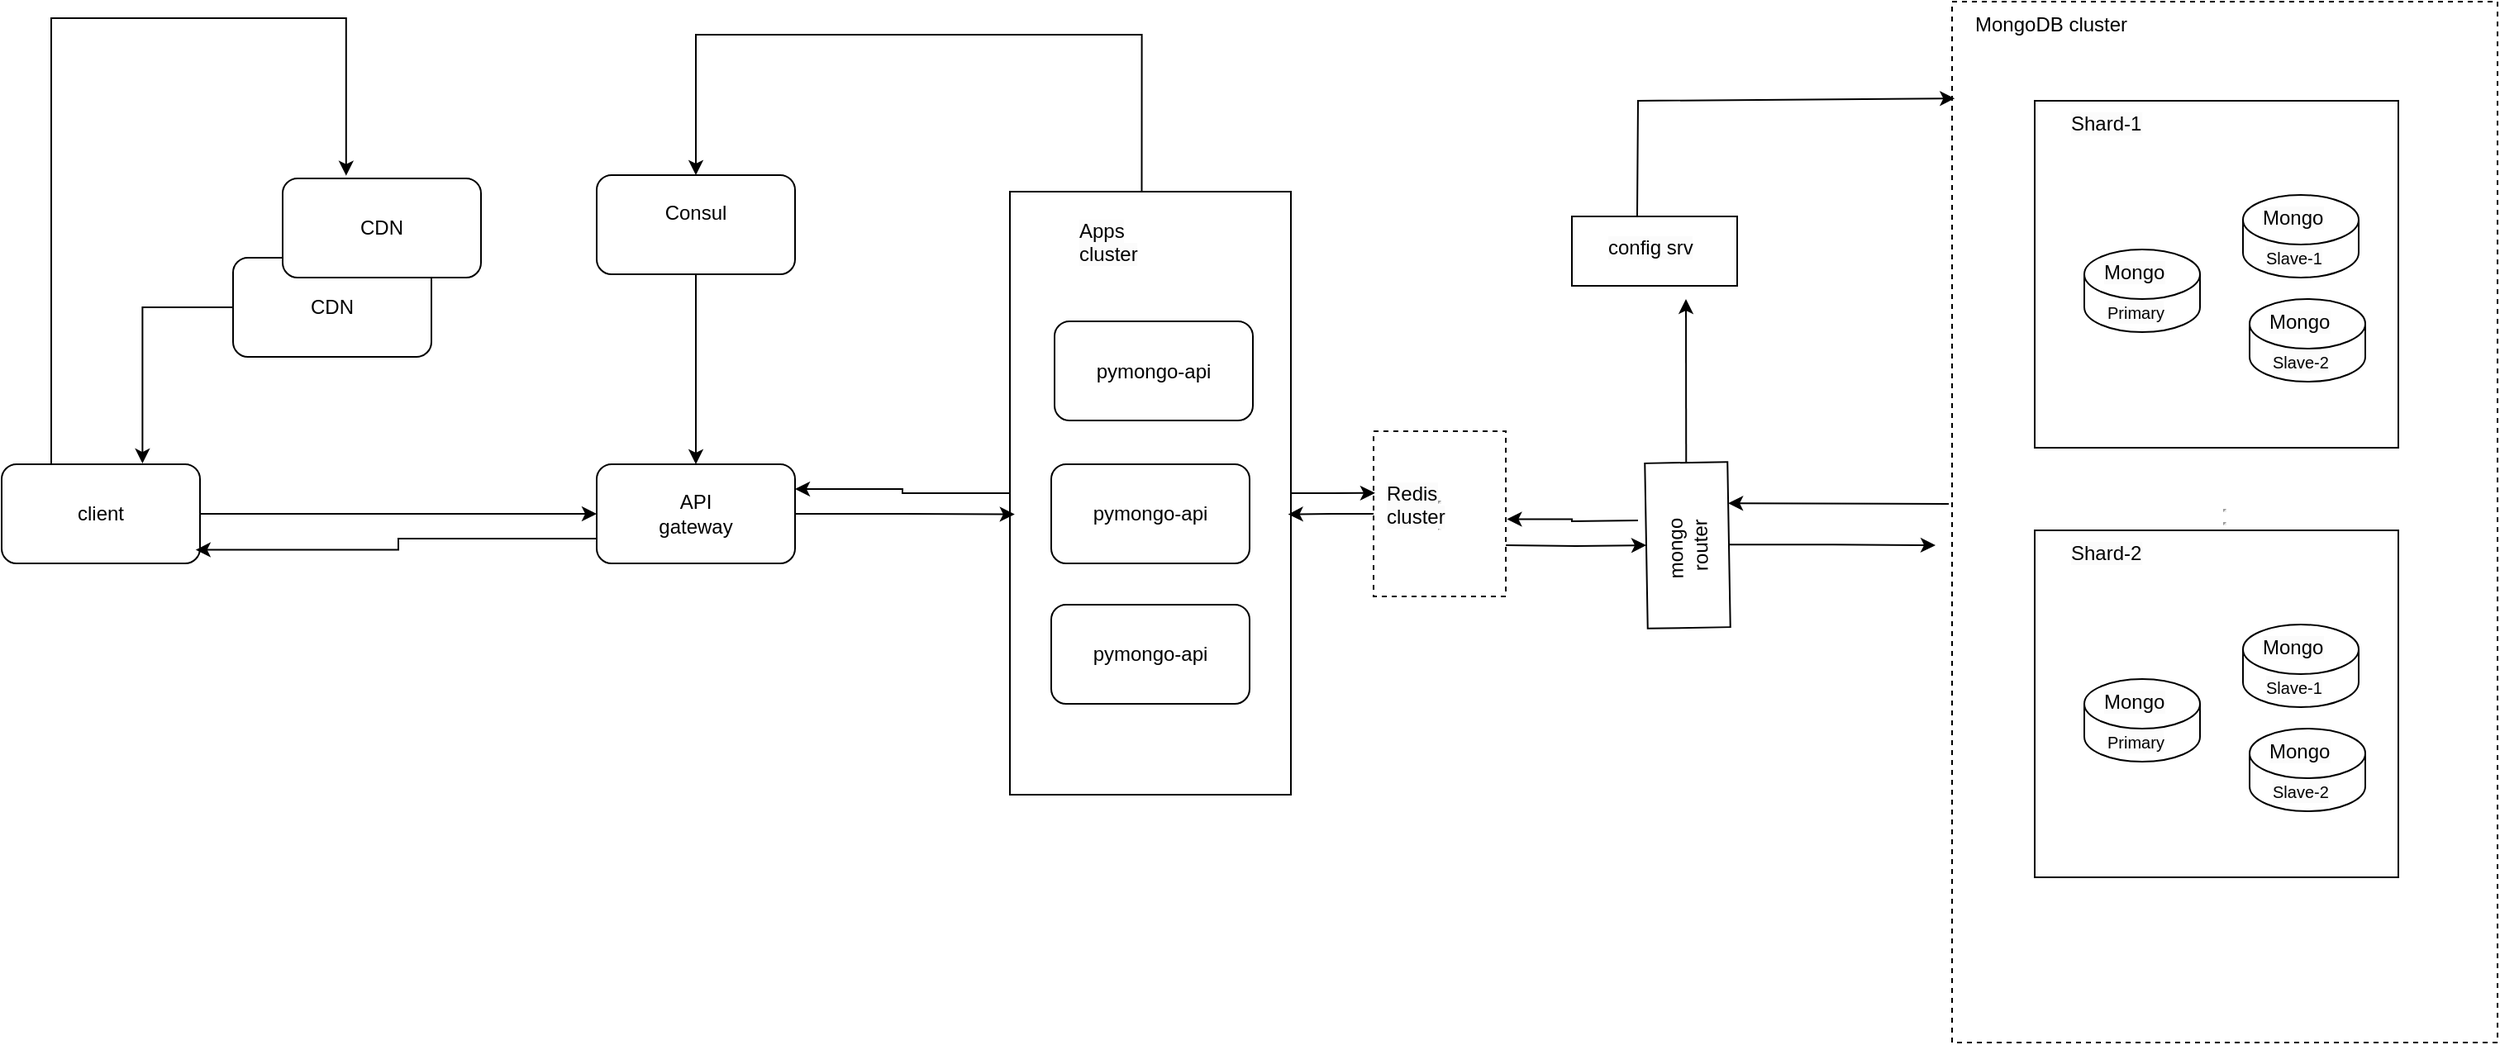 <mxfile version="24.7.17">
  <diagram name="Page-1" id="-H_mtQnk-PTXWXPvYvuk">
    <mxGraphModel dx="2318" dy="674" grid="1" gridSize="10" guides="1" tooltips="1" connect="1" arrows="1" fold="1" page="1" pageScale="1" pageWidth="1169" pageHeight="827" math="0" shadow="0">
      <root>
        <mxCell id="0" />
        <mxCell id="1" parent="0" />
        <mxCell id="K4MH_9X3WQAVXKmxXlGv-11" style="edgeStyle=orthogonalEdgeStyle;rounded=0;orthogonalLoop=1;jettySize=auto;html=1;entryX=1;entryY=0.25;entryDx=0;entryDy=0;" edge="1" parent="1" source="K4MH_9X3WQAVXKmxXlGv-2" target="K4MH_9X3WQAVXKmxXlGv-8">
          <mxGeometry relative="1" as="geometry" />
        </mxCell>
        <mxCell id="K4MH_9X3WQAVXKmxXlGv-2" value="" style="rounded=0;whiteSpace=wrap;html=1;" vertex="1" parent="1">
          <mxGeometry x="260" y="305" width="170" height="365" as="geometry" />
        </mxCell>
        <mxCell id="6hZJDgeNuYgbE0FGKjoH-42" value="&lt;p style=&quot;line-height: 100%;&quot;&gt;&lt;/p&gt;&lt;hr&gt;&lt;hr&gt;&lt;hr&gt;&lt;p&gt;&lt;/p&gt;" style="rounded=0;whiteSpace=wrap;html=1;dashed=1;" parent="1" vertex="1">
          <mxGeometry x="480" y="450" width="80" height="100" as="geometry" />
        </mxCell>
        <mxCell id="6hZJDgeNuYgbE0FGKjoH-29" value="&lt;p style=&quot;line-height: 100%;&quot;&gt;&lt;/p&gt;&lt;hr&gt;&lt;hr&gt;&lt;hr&gt;&lt;p&gt;&lt;/p&gt;" style="rounded=0;whiteSpace=wrap;html=1;dashed=1;" parent="1" vertex="1">
          <mxGeometry x="830" y="190" width="330" height="630" as="geometry" />
        </mxCell>
        <mxCell id="6hZJDgeNuYgbE0FGKjoH-1" value="" style="rounded=0;whiteSpace=wrap;html=1;" parent="1" vertex="1">
          <mxGeometry x="880" y="250" width="220" height="210" as="geometry" />
        </mxCell>
        <mxCell id="PJOXyjg3iWPA3-rZ3mkH-4" style="edgeStyle=orthogonalEdgeStyle;rounded=0;orthogonalLoop=1;jettySize=auto;html=1;" parent="1" target="PJOXyjg3iWPA3-rZ3mkH-3" edge="1">
          <mxGeometry relative="1" as="geometry">
            <mxPoint x="560" y="519" as="sourcePoint" />
          </mxGeometry>
        </mxCell>
        <mxCell id="zA23MoTUsTF4_91t8viU-3" value="pymongo-api" style="rounded=1;whiteSpace=wrap;html=1;" parent="1" vertex="1">
          <mxGeometry x="287" y="383.5" width="120" height="60" as="geometry" />
        </mxCell>
        <mxCell id="PJOXyjg3iWPA3-rZ3mkH-3" value="mongo&amp;nbsp;&lt;div&gt;router&lt;/div&gt;" style="rounded=0;whiteSpace=wrap;html=1;rotation=-91;" parent="1" vertex="1">
          <mxGeometry x="620" y="494" width="100" height="50" as="geometry" />
        </mxCell>
        <mxCell id="6hZJDgeNuYgbE0FGKjoH-2" value="" style="shape=cylinder3;whiteSpace=wrap;html=1;boundedLbl=1;backgroundOutline=1;size=15;" parent="1" vertex="1">
          <mxGeometry x="910" y="340" width="70" height="50" as="geometry" />
        </mxCell>
        <mxCell id="6hZJDgeNuYgbE0FGKjoH-3" value="&lt;span style=&quot;color: rgb(0, 0, 0); font-family: Helvetica; font-size: 12px; font-style: normal; font-variant-ligatures: normal; font-variant-caps: normal; font-weight: 400; letter-spacing: normal; orphans: 2; text-align: center; text-indent: 0px; text-transform: none; widows: 2; word-spacing: 0px; -webkit-text-stroke-width: 0px; white-space: normal; background-color: rgb(251, 251, 251); text-decoration-thickness: initial; text-decoration-style: initial; text-decoration-color: initial; display: inline !important; float: none;&quot;&gt;Mongo&lt;/span&gt;" style="text;whiteSpace=wrap;html=1;" parent="1" vertex="1">
          <mxGeometry x="920" y="340" width="50" height="20" as="geometry" />
        </mxCell>
        <mxCell id="6hZJDgeNuYgbE0FGKjoH-4" value="&lt;span style=&quot;color: rgb(0, 0, 0); font-family: Helvetica; font-style: normal; font-variant-ligatures: normal; font-variant-caps: normal; font-weight: 400; letter-spacing: normal; orphans: 2; text-align: center; text-indent: 0px; text-transform: none; widows: 2; word-spacing: 0px; -webkit-text-stroke-width: 0px; white-space: normal; background-color: rgb(251, 251, 251); text-decoration-thickness: initial; text-decoration-style: initial; text-decoration-color: initial; float: none; display: inline !important;&quot;&gt;&lt;font style=&quot;font-size: 10px;&quot;&gt;Primary&lt;/font&gt;&lt;/span&gt;" style="text;whiteSpace=wrap;html=1;verticalAlign=middle;" parent="1" vertex="1">
          <mxGeometry x="922" y="368" width="50" height="20" as="geometry" />
        </mxCell>
        <mxCell id="6hZJDgeNuYgbE0FGKjoH-5" value="&lt;span style=&quot;color: rgb(0, 0, 0); font-family: Helvetica; font-size: 12px; font-style: normal; font-variant-ligatures: normal; font-variant-caps: normal; font-weight: 400; letter-spacing: normal; orphans: 2; text-align: center; text-indent: 0px; text-transform: none; widows: 2; word-spacing: 0px; -webkit-text-stroke-width: 0px; white-space: normal; background-color: rgb(251, 251, 251); text-decoration-thickness: initial; text-decoration-style: initial; text-decoration-color: initial; display: inline !important; float: none;&quot;&gt;Shard-1&lt;/span&gt;" style="text;whiteSpace=wrap;html=1;" parent="1" vertex="1">
          <mxGeometry x="900" y="250" width="50" height="20" as="geometry" />
        </mxCell>
        <mxCell id="6hZJDgeNuYgbE0FGKjoH-9" value="" style="shape=cylinder3;whiteSpace=wrap;html=1;boundedLbl=1;backgroundOutline=1;size=15;" parent="1" vertex="1">
          <mxGeometry x="1006" y="307" width="70" height="50" as="geometry" />
        </mxCell>
        <mxCell id="6hZJDgeNuYgbE0FGKjoH-10" value="&lt;span style=&quot;color: rgb(0, 0, 0); font-family: Helvetica; font-size: 12px; font-style: normal; font-variant-ligatures: normal; font-variant-caps: normal; font-weight: 400; letter-spacing: normal; orphans: 2; text-align: center; text-indent: 0px; text-transform: none; widows: 2; word-spacing: 0px; -webkit-text-stroke-width: 0px; white-space: normal; background-color: rgb(251, 251, 251); text-decoration-thickness: initial; text-decoration-style: initial; text-decoration-color: initial; display: inline !important; float: none;&quot;&gt;Mongo&lt;/span&gt;" style="text;whiteSpace=wrap;html=1;" parent="1" vertex="1">
          <mxGeometry x="1016" y="307" width="50" height="20" as="geometry" />
        </mxCell>
        <mxCell id="6hZJDgeNuYgbE0FGKjoH-11" value="&lt;span style=&quot;color: rgb(0, 0, 0); font-family: Helvetica; font-style: normal; font-variant-ligatures: normal; font-variant-caps: normal; font-weight: 400; letter-spacing: normal; orphans: 2; text-align: center; text-indent: 0px; text-transform: none; widows: 2; word-spacing: 0px; -webkit-text-stroke-width: 0px; white-space: normal; background-color: rgb(251, 251, 251); text-decoration-thickness: initial; text-decoration-style: initial; text-decoration-color: initial; float: none; display: inline !important;&quot;&gt;&lt;font style=&quot;font-size: 10px;&quot;&gt;Slave-1&lt;/font&gt;&lt;/span&gt;" style="text;whiteSpace=wrap;html=1;verticalAlign=middle;" parent="1" vertex="1">
          <mxGeometry x="1018" y="335" width="50" height="20" as="geometry" />
        </mxCell>
        <mxCell id="6hZJDgeNuYgbE0FGKjoH-12" value="" style="shape=cylinder3;whiteSpace=wrap;html=1;boundedLbl=1;backgroundOutline=1;size=15;" parent="1" vertex="1">
          <mxGeometry x="1010" y="370" width="70" height="50" as="geometry" />
        </mxCell>
        <mxCell id="6hZJDgeNuYgbE0FGKjoH-13" value="&lt;span style=&quot;color: rgb(0, 0, 0); font-family: Helvetica; font-size: 12px; font-style: normal; font-variant-ligatures: normal; font-variant-caps: normal; font-weight: 400; letter-spacing: normal; orphans: 2; text-align: center; text-indent: 0px; text-transform: none; widows: 2; word-spacing: 0px; -webkit-text-stroke-width: 0px; white-space: normal; background-color: rgb(251, 251, 251); text-decoration-thickness: initial; text-decoration-style: initial; text-decoration-color: initial; display: inline !important; float: none;&quot;&gt;Mongo&lt;/span&gt;" style="text;whiteSpace=wrap;html=1;" parent="1" vertex="1">
          <mxGeometry x="1020" y="370" width="50" height="20" as="geometry" />
        </mxCell>
        <mxCell id="6hZJDgeNuYgbE0FGKjoH-14" value="&lt;span style=&quot;color: rgb(0, 0, 0); font-family: Helvetica; font-style: normal; font-variant-ligatures: normal; font-variant-caps: normal; font-weight: 400; letter-spacing: normal; orphans: 2; text-align: center; text-indent: 0px; text-transform: none; widows: 2; word-spacing: 0px; -webkit-text-stroke-width: 0px; white-space: normal; background-color: rgb(251, 251, 251); text-decoration-thickness: initial; text-decoration-style: initial; text-decoration-color: initial; float: none; display: inline !important;&quot;&gt;&lt;font style=&quot;font-size: 10px;&quot;&gt;Slave-2&lt;/font&gt;&lt;/span&gt;" style="text;whiteSpace=wrap;html=1;verticalAlign=middle;" parent="1" vertex="1">
          <mxGeometry x="1022" y="398" width="50" height="20" as="geometry" />
        </mxCell>
        <mxCell id="6hZJDgeNuYgbE0FGKjoH-15" value="" style="rounded=0;whiteSpace=wrap;html=1;" parent="1" vertex="1">
          <mxGeometry x="880" y="510" width="220" height="210" as="geometry" />
        </mxCell>
        <mxCell id="6hZJDgeNuYgbE0FGKjoH-16" value="" style="shape=cylinder3;whiteSpace=wrap;html=1;boundedLbl=1;backgroundOutline=1;size=15;" parent="1" vertex="1">
          <mxGeometry x="910" y="600" width="70" height="50" as="geometry" />
        </mxCell>
        <mxCell id="6hZJDgeNuYgbE0FGKjoH-17" value="&lt;span style=&quot;color: rgb(0, 0, 0); font-family: Helvetica; font-size: 12px; font-style: normal; font-variant-ligatures: normal; font-variant-caps: normal; font-weight: 400; letter-spacing: normal; orphans: 2; text-align: center; text-indent: 0px; text-transform: none; widows: 2; word-spacing: 0px; -webkit-text-stroke-width: 0px; white-space: normal; background-color: rgb(251, 251, 251); text-decoration-thickness: initial; text-decoration-style: initial; text-decoration-color: initial; display: inline !important; float: none;&quot;&gt;Mongo&lt;/span&gt;" style="text;whiteSpace=wrap;html=1;" parent="1" vertex="1">
          <mxGeometry x="920" y="600" width="50" height="20" as="geometry" />
        </mxCell>
        <mxCell id="6hZJDgeNuYgbE0FGKjoH-18" value="&lt;span style=&quot;color: rgb(0, 0, 0); font-family: Helvetica; font-style: normal; font-variant-ligatures: normal; font-variant-caps: normal; font-weight: 400; letter-spacing: normal; orphans: 2; text-align: center; text-indent: 0px; text-transform: none; widows: 2; word-spacing: 0px; -webkit-text-stroke-width: 0px; white-space: normal; background-color: rgb(251, 251, 251); text-decoration-thickness: initial; text-decoration-style: initial; text-decoration-color: initial; float: none; display: inline !important;&quot;&gt;&lt;font style=&quot;font-size: 10px;&quot;&gt;Primary&lt;/font&gt;&lt;/span&gt;" style="text;whiteSpace=wrap;html=1;verticalAlign=middle;" parent="1" vertex="1">
          <mxGeometry x="922" y="628" width="50" height="20" as="geometry" />
        </mxCell>
        <mxCell id="6hZJDgeNuYgbE0FGKjoH-19" value="&lt;span style=&quot;color: rgb(0, 0, 0); font-family: Helvetica; font-size: 12px; font-style: normal; font-variant-ligatures: normal; font-variant-caps: normal; font-weight: 400; letter-spacing: normal; orphans: 2; text-align: center; text-indent: 0px; text-transform: none; widows: 2; word-spacing: 0px; -webkit-text-stroke-width: 0px; white-space: normal; background-color: rgb(251, 251, 251); text-decoration-thickness: initial; text-decoration-style: initial; text-decoration-color: initial; display: inline !important; float: none;&quot;&gt;Shard-2&lt;/span&gt;&lt;div&gt;&lt;span style=&quot;color: rgb(0, 0, 0); font-family: Helvetica; font-size: 12px; font-style: normal; font-variant-ligatures: normal; font-variant-caps: normal; font-weight: 400; letter-spacing: normal; orphans: 2; text-align: center; text-indent: 0px; text-transform: none; widows: 2; word-spacing: 0px; -webkit-text-stroke-width: 0px; white-space: normal; background-color: rgb(251, 251, 251); text-decoration-thickness: initial; text-decoration-style: initial; text-decoration-color: initial; display: inline !important; float: none;&quot;&gt;&lt;br&gt;&lt;/span&gt;&lt;/div&gt;" style="text;whiteSpace=wrap;html=1;" parent="1" vertex="1">
          <mxGeometry x="900" y="510" width="50" height="20" as="geometry" />
        </mxCell>
        <mxCell id="6hZJDgeNuYgbE0FGKjoH-20" value="" style="shape=cylinder3;whiteSpace=wrap;html=1;boundedLbl=1;backgroundOutline=1;size=15;" parent="1" vertex="1">
          <mxGeometry x="1006" y="567" width="70" height="50" as="geometry" />
        </mxCell>
        <mxCell id="6hZJDgeNuYgbE0FGKjoH-21" value="&lt;span style=&quot;color: rgb(0, 0, 0); font-family: Helvetica; font-size: 12px; font-style: normal; font-variant-ligatures: normal; font-variant-caps: normal; font-weight: 400; letter-spacing: normal; orphans: 2; text-align: center; text-indent: 0px; text-transform: none; widows: 2; word-spacing: 0px; -webkit-text-stroke-width: 0px; white-space: normal; background-color: rgb(251, 251, 251); text-decoration-thickness: initial; text-decoration-style: initial; text-decoration-color: initial; display: inline !important; float: none;&quot;&gt;Mongo&lt;/span&gt;" style="text;whiteSpace=wrap;html=1;" parent="1" vertex="1">
          <mxGeometry x="1016" y="567" width="50" height="20" as="geometry" />
        </mxCell>
        <mxCell id="6hZJDgeNuYgbE0FGKjoH-22" value="&lt;span style=&quot;color: rgb(0, 0, 0); font-family: Helvetica; font-style: normal; font-variant-ligatures: normal; font-variant-caps: normal; font-weight: 400; letter-spacing: normal; orphans: 2; text-align: center; text-indent: 0px; text-transform: none; widows: 2; word-spacing: 0px; -webkit-text-stroke-width: 0px; white-space: normal; background-color: rgb(251, 251, 251); text-decoration-thickness: initial; text-decoration-style: initial; text-decoration-color: initial; float: none; display: inline !important;&quot;&gt;&lt;font style=&quot;font-size: 10px;&quot;&gt;Slave-1&lt;/font&gt;&lt;/span&gt;" style="text;whiteSpace=wrap;html=1;verticalAlign=middle;" parent="1" vertex="1">
          <mxGeometry x="1018" y="595" width="50" height="20" as="geometry" />
        </mxCell>
        <mxCell id="6hZJDgeNuYgbE0FGKjoH-23" value="" style="shape=cylinder3;whiteSpace=wrap;html=1;boundedLbl=1;backgroundOutline=1;size=15;" parent="1" vertex="1">
          <mxGeometry x="1010" y="630" width="70" height="50" as="geometry" />
        </mxCell>
        <mxCell id="6hZJDgeNuYgbE0FGKjoH-24" value="&lt;span style=&quot;color: rgb(0, 0, 0); font-family: Helvetica; font-size: 12px; font-style: normal; font-variant-ligatures: normal; font-variant-caps: normal; font-weight: 400; letter-spacing: normal; orphans: 2; text-align: center; text-indent: 0px; text-transform: none; widows: 2; word-spacing: 0px; -webkit-text-stroke-width: 0px; white-space: normal; background-color: rgb(251, 251, 251); text-decoration-thickness: initial; text-decoration-style: initial; text-decoration-color: initial; display: inline !important; float: none;&quot;&gt;Mongo&lt;/span&gt;" style="text;whiteSpace=wrap;html=1;" parent="1" vertex="1">
          <mxGeometry x="1020" y="630" width="50" height="20" as="geometry" />
        </mxCell>
        <mxCell id="6hZJDgeNuYgbE0FGKjoH-25" value="&lt;span style=&quot;color: rgb(0, 0, 0); font-family: Helvetica; font-style: normal; font-variant-ligatures: normal; font-variant-caps: normal; font-weight: 400; letter-spacing: normal; orphans: 2; text-align: center; text-indent: 0px; text-transform: none; widows: 2; word-spacing: 0px; -webkit-text-stroke-width: 0px; white-space: normal; background-color: rgb(251, 251, 251); text-decoration-thickness: initial; text-decoration-style: initial; text-decoration-color: initial; float: none; display: inline !important;&quot;&gt;&lt;font style=&quot;font-size: 10px;&quot;&gt;Slave-2&lt;/font&gt;&lt;/span&gt;" style="text;whiteSpace=wrap;html=1;verticalAlign=middle;" parent="1" vertex="1">
          <mxGeometry x="1022" y="658" width="50" height="20" as="geometry" />
        </mxCell>
        <mxCell id="6hZJDgeNuYgbE0FGKjoH-26" value="" style="verticalLabelPosition=bottom;verticalAlign=top;html=1;shape=mxgraph.basic.rect;fillColor2=none;strokeWidth=1;size=20;indent=5;" parent="1" vertex="1">
          <mxGeometry x="600" y="320" width="100" height="42" as="geometry" />
        </mxCell>
        <mxCell id="6hZJDgeNuYgbE0FGKjoH-28" value="&lt;span style=&quot;color: rgb(0, 0, 0); font-family: Helvetica; font-size: 12px; font-style: normal; font-variant-ligatures: normal; font-variant-caps: normal; font-weight: 400; letter-spacing: normal; orphans: 2; text-align: center; text-indent: 0px; text-transform: none; widows: 2; word-spacing: 0px; -webkit-text-stroke-width: 0px; white-space: normal; background-color: rgb(251, 251, 251); text-decoration-thickness: initial; text-decoration-style: initial; text-decoration-color: initial; display: inline !important; float: none;&quot;&gt;config srv&lt;/span&gt;" style="text;whiteSpace=wrap;html=1;" parent="1" vertex="1">
          <mxGeometry x="620" y="325" width="80" height="20" as="geometry" />
        </mxCell>
        <mxCell id="6hZJDgeNuYgbE0FGKjoH-30" value="&lt;div style=&quot;text-align: center;&quot;&gt;&lt;span style=&quot;background-color: initial;&quot;&gt;MongoDB cluster&lt;/span&gt;&lt;/div&gt;" style="text;whiteSpace=wrap;html=1;" parent="1" vertex="1">
          <mxGeometry x="842" y="190" width="158" height="20" as="geometry" />
        </mxCell>
        <mxCell id="6hZJDgeNuYgbE0FGKjoH-32" style="edgeStyle=orthogonalEdgeStyle;rounded=0;orthogonalLoop=1;jettySize=auto;html=1;entryX=1.009;entryY=0.532;entryDx=0;entryDy=0;entryPerimeter=0;" parent="1" target="6hZJDgeNuYgbE0FGKjoH-42" edge="1">
          <mxGeometry relative="1" as="geometry">
            <mxPoint x="640" y="504" as="sourcePoint" />
            <mxPoint x="625" y="429" as="targetPoint" />
          </mxGeometry>
        </mxCell>
        <mxCell id="6hZJDgeNuYgbE0FGKjoH-35" style="edgeStyle=orthogonalEdgeStyle;rounded=0;orthogonalLoop=1;jettySize=auto;html=1;exitX=0.5;exitY=1;exitDx=0;exitDy=0;" parent="1" source="PJOXyjg3iWPA3-rZ3mkH-3" edge="1">
          <mxGeometry relative="1" as="geometry">
            <mxPoint x="572" y="534" as="sourcePoint" />
            <mxPoint x="820" y="519" as="targetPoint" />
          </mxGeometry>
        </mxCell>
        <mxCell id="6hZJDgeNuYgbE0FGKjoH-36" value="" style="endArrow=classic;html=1;rounded=0;exitX=0.395;exitY=-0.012;exitDx=0;exitDy=0;exitPerimeter=0;entryX=0.005;entryY=0.093;entryDx=0;entryDy=0;entryPerimeter=0;" parent="1" source="6hZJDgeNuYgbE0FGKjoH-26" target="6hZJDgeNuYgbE0FGKjoH-29" edge="1">
          <mxGeometry width="50" height="50" relative="1" as="geometry">
            <mxPoint x="790" y="450" as="sourcePoint" />
            <mxPoint x="840" y="400" as="targetPoint" />
            <Array as="points">
              <mxPoint x="640" y="250" />
            </Array>
          </mxGeometry>
        </mxCell>
        <mxCell id="6hZJDgeNuYgbE0FGKjoH-37" value="" style="endArrow=classic;html=1;rounded=0;exitX=1;exitY=0.5;exitDx=0;exitDy=0;" parent="1" source="PJOXyjg3iWPA3-rZ3mkH-3" edge="1">
          <mxGeometry width="50" height="50" relative="1" as="geometry">
            <mxPoint x="790" y="450" as="sourcePoint" />
            <mxPoint x="669" y="370" as="targetPoint" />
          </mxGeometry>
        </mxCell>
        <mxCell id="6hZJDgeNuYgbE0FGKjoH-38" value="" style="endArrow=classic;html=1;rounded=0;entryX=0.75;entryY=1;entryDx=0;entryDy=0;" parent="1" target="PJOXyjg3iWPA3-rZ3mkH-3" edge="1">
          <mxGeometry width="50" height="50" relative="1" as="geometry">
            <mxPoint x="828" y="494" as="sourcePoint" />
            <mxPoint x="840" y="400" as="targetPoint" />
          </mxGeometry>
        </mxCell>
        <mxCell id="6hZJDgeNuYgbE0FGKjoH-46" value="&lt;span style=&quot;color: rgb(0, 0, 0); font-family: Helvetica; font-size: 12px; font-style: normal; font-variant-ligatures: normal; font-variant-caps: normal; font-weight: 400; letter-spacing: normal; orphans: 2; text-align: center; text-indent: 0px; text-transform: none; widows: 2; word-spacing: 0px; -webkit-text-stroke-width: 0px; white-space: normal; background-color: rgb(251, 251, 251); text-decoration-thickness: initial; text-decoration-style: initial; text-decoration-color: initial; display: inline !important; float: none;&quot;&gt;Redis&lt;br&gt;cluster&lt;/span&gt;" style="text;whiteSpace=wrap;html=1;" parent="1" vertex="1">
          <mxGeometry x="486" y="474" width="80" height="20" as="geometry" />
        </mxCell>
        <mxCell id="K4MH_9X3WQAVXKmxXlGv-18" style="edgeStyle=orthogonalEdgeStyle;rounded=0;orthogonalLoop=1;jettySize=auto;html=1;" edge="1" parent="1" source="K4MH_9X3WQAVXKmxXlGv-1" target="K4MH_9X3WQAVXKmxXlGv-8">
          <mxGeometry relative="1" as="geometry" />
        </mxCell>
        <mxCell id="K4MH_9X3WQAVXKmxXlGv-21" style="edgeStyle=orthogonalEdgeStyle;rounded=0;orthogonalLoop=1;jettySize=auto;html=1;entryX=0.32;entryY=-0.028;entryDx=0;entryDy=0;entryPerimeter=0;" edge="1" parent="1" source="K4MH_9X3WQAVXKmxXlGv-1" target="K4MH_9X3WQAVXKmxXlGv-20">
          <mxGeometry relative="1" as="geometry">
            <mxPoint x="-290" y="230" as="targetPoint" />
            <Array as="points">
              <mxPoint x="-320" y="200" />
              <mxPoint x="-142" y="200" />
            </Array>
          </mxGeometry>
        </mxCell>
        <mxCell id="K4MH_9X3WQAVXKmxXlGv-1" value="client" style="rounded=1;whiteSpace=wrap;html=1;" vertex="1" parent="1">
          <mxGeometry x="-350" y="470" width="120" height="60" as="geometry" />
        </mxCell>
        <mxCell id="K4MH_9X3WQAVXKmxXlGv-3" style="edgeStyle=orthogonalEdgeStyle;rounded=0;orthogonalLoop=1;jettySize=auto;html=1;entryX=0.012;entryY=0.374;entryDx=0;entryDy=0;entryPerimeter=0;" edge="1" parent="1" source="K4MH_9X3WQAVXKmxXlGv-2" target="6hZJDgeNuYgbE0FGKjoH-42">
          <mxGeometry relative="1" as="geometry" />
        </mxCell>
        <mxCell id="K4MH_9X3WQAVXKmxXlGv-4" style="edgeStyle=orthogonalEdgeStyle;rounded=0;orthogonalLoop=1;jettySize=auto;html=1;entryX=0.99;entryY=0.535;entryDx=0;entryDy=0;entryPerimeter=0;" edge="1" parent="1" source="6hZJDgeNuYgbE0FGKjoH-42" target="K4MH_9X3WQAVXKmxXlGv-2">
          <mxGeometry relative="1" as="geometry" />
        </mxCell>
        <mxCell id="K4MH_9X3WQAVXKmxXlGv-5" value="pymongo-api" style="rounded=1;whiteSpace=wrap;html=1;" vertex="1" parent="1">
          <mxGeometry x="285" y="470" width="120" height="60" as="geometry" />
        </mxCell>
        <mxCell id="K4MH_9X3WQAVXKmxXlGv-6" value="pymongo-api" style="rounded=1;whiteSpace=wrap;html=1;" vertex="1" parent="1">
          <mxGeometry x="285" y="555" width="120" height="60" as="geometry" />
        </mxCell>
        <mxCell id="K4MH_9X3WQAVXKmxXlGv-16" style="edgeStyle=orthogonalEdgeStyle;rounded=0;orthogonalLoop=1;jettySize=auto;html=1;entryX=0.5;entryY=0;entryDx=0;entryDy=0;" edge="1" parent="1" target="K4MH_9X3WQAVXKmxXlGv-13">
          <mxGeometry relative="1" as="geometry">
            <mxPoint x="340" y="220" as="targetPoint" />
            <mxPoint x="339.75" y="305" as="sourcePoint" />
            <Array as="points">
              <mxPoint x="340" y="210" />
              <mxPoint x="70" y="210" />
            </Array>
          </mxGeometry>
        </mxCell>
        <mxCell id="K4MH_9X3WQAVXKmxXlGv-7" value="&lt;span style=&quot;color: rgb(0, 0, 0); font-family: Helvetica; font-size: 12px; font-style: normal; font-variant-ligatures: normal; font-variant-caps: normal; font-weight: 400; letter-spacing: normal; orphans: 2; text-align: center; text-indent: 0px; text-transform: none; widows: 2; word-spacing: 0px; -webkit-text-stroke-width: 0px; white-space: normal; background-color: rgb(251, 251, 251); text-decoration-thickness: initial; text-decoration-style: initial; text-decoration-color: initial; display: inline !important; float: none;&quot;&gt;Apps&lt;br&gt;cluster&lt;/span&gt;" style="text;whiteSpace=wrap;html=1;" vertex="1" parent="1">
          <mxGeometry x="300" y="315" width="80" height="20" as="geometry" />
        </mxCell>
        <mxCell id="K4MH_9X3WQAVXKmxXlGv-8" value="API&lt;br&gt;gateway" style="rounded=1;whiteSpace=wrap;html=1;" vertex="1" parent="1">
          <mxGeometry x="10" y="470" width="120" height="60" as="geometry" />
        </mxCell>
        <mxCell id="K4MH_9X3WQAVXKmxXlGv-9" style="edgeStyle=orthogonalEdgeStyle;rounded=0;orthogonalLoop=1;jettySize=auto;html=1;exitX=1;exitY=0.5;exitDx=0;exitDy=0;entryX=0.017;entryY=0.535;entryDx=0;entryDy=0;entryPerimeter=0;" edge="1" parent="1" source="K4MH_9X3WQAVXKmxXlGv-8" target="K4MH_9X3WQAVXKmxXlGv-2">
          <mxGeometry relative="1" as="geometry" />
        </mxCell>
        <mxCell id="K4MH_9X3WQAVXKmxXlGv-14" style="edgeStyle=orthogonalEdgeStyle;rounded=0;orthogonalLoop=1;jettySize=auto;html=1;" edge="1" parent="1" source="K4MH_9X3WQAVXKmxXlGv-13" target="K4MH_9X3WQAVXKmxXlGv-8">
          <mxGeometry relative="1" as="geometry" />
        </mxCell>
        <mxCell id="K4MH_9X3WQAVXKmxXlGv-13" value="Consul&lt;div&gt;&lt;br&gt;&lt;/div&gt;" style="rounded=1;whiteSpace=wrap;html=1;" vertex="1" parent="1">
          <mxGeometry x="10" y="295" width="120" height="60" as="geometry" />
        </mxCell>
        <mxCell id="K4MH_9X3WQAVXKmxXlGv-17" value="CDN" style="rounded=1;whiteSpace=wrap;html=1;" vertex="1" parent="1">
          <mxGeometry x="-210" y="345" width="120" height="60" as="geometry" />
        </mxCell>
        <mxCell id="K4MH_9X3WQAVXKmxXlGv-19" style="edgeStyle=orthogonalEdgeStyle;rounded=0;orthogonalLoop=1;jettySize=auto;html=1;exitX=0;exitY=0.75;exitDx=0;exitDy=0;entryX=0.978;entryY=0.863;entryDx=0;entryDy=0;entryPerimeter=0;" edge="1" parent="1" source="K4MH_9X3WQAVXKmxXlGv-8" target="K4MH_9X3WQAVXKmxXlGv-1">
          <mxGeometry relative="1" as="geometry" />
        </mxCell>
        <mxCell id="K4MH_9X3WQAVXKmxXlGv-20" value="CDN" style="rounded=1;whiteSpace=wrap;html=1;" vertex="1" parent="1">
          <mxGeometry x="-180" y="297" width="120" height="60" as="geometry" />
        </mxCell>
        <mxCell id="K4MH_9X3WQAVXKmxXlGv-22" style="edgeStyle=orthogonalEdgeStyle;rounded=0;orthogonalLoop=1;jettySize=auto;html=1;entryX=0.71;entryY=-0.008;entryDx=0;entryDy=0;entryPerimeter=0;" edge="1" parent="1" source="K4MH_9X3WQAVXKmxXlGv-17" target="K4MH_9X3WQAVXKmxXlGv-1">
          <mxGeometry relative="1" as="geometry" />
        </mxCell>
      </root>
    </mxGraphModel>
  </diagram>
</mxfile>
